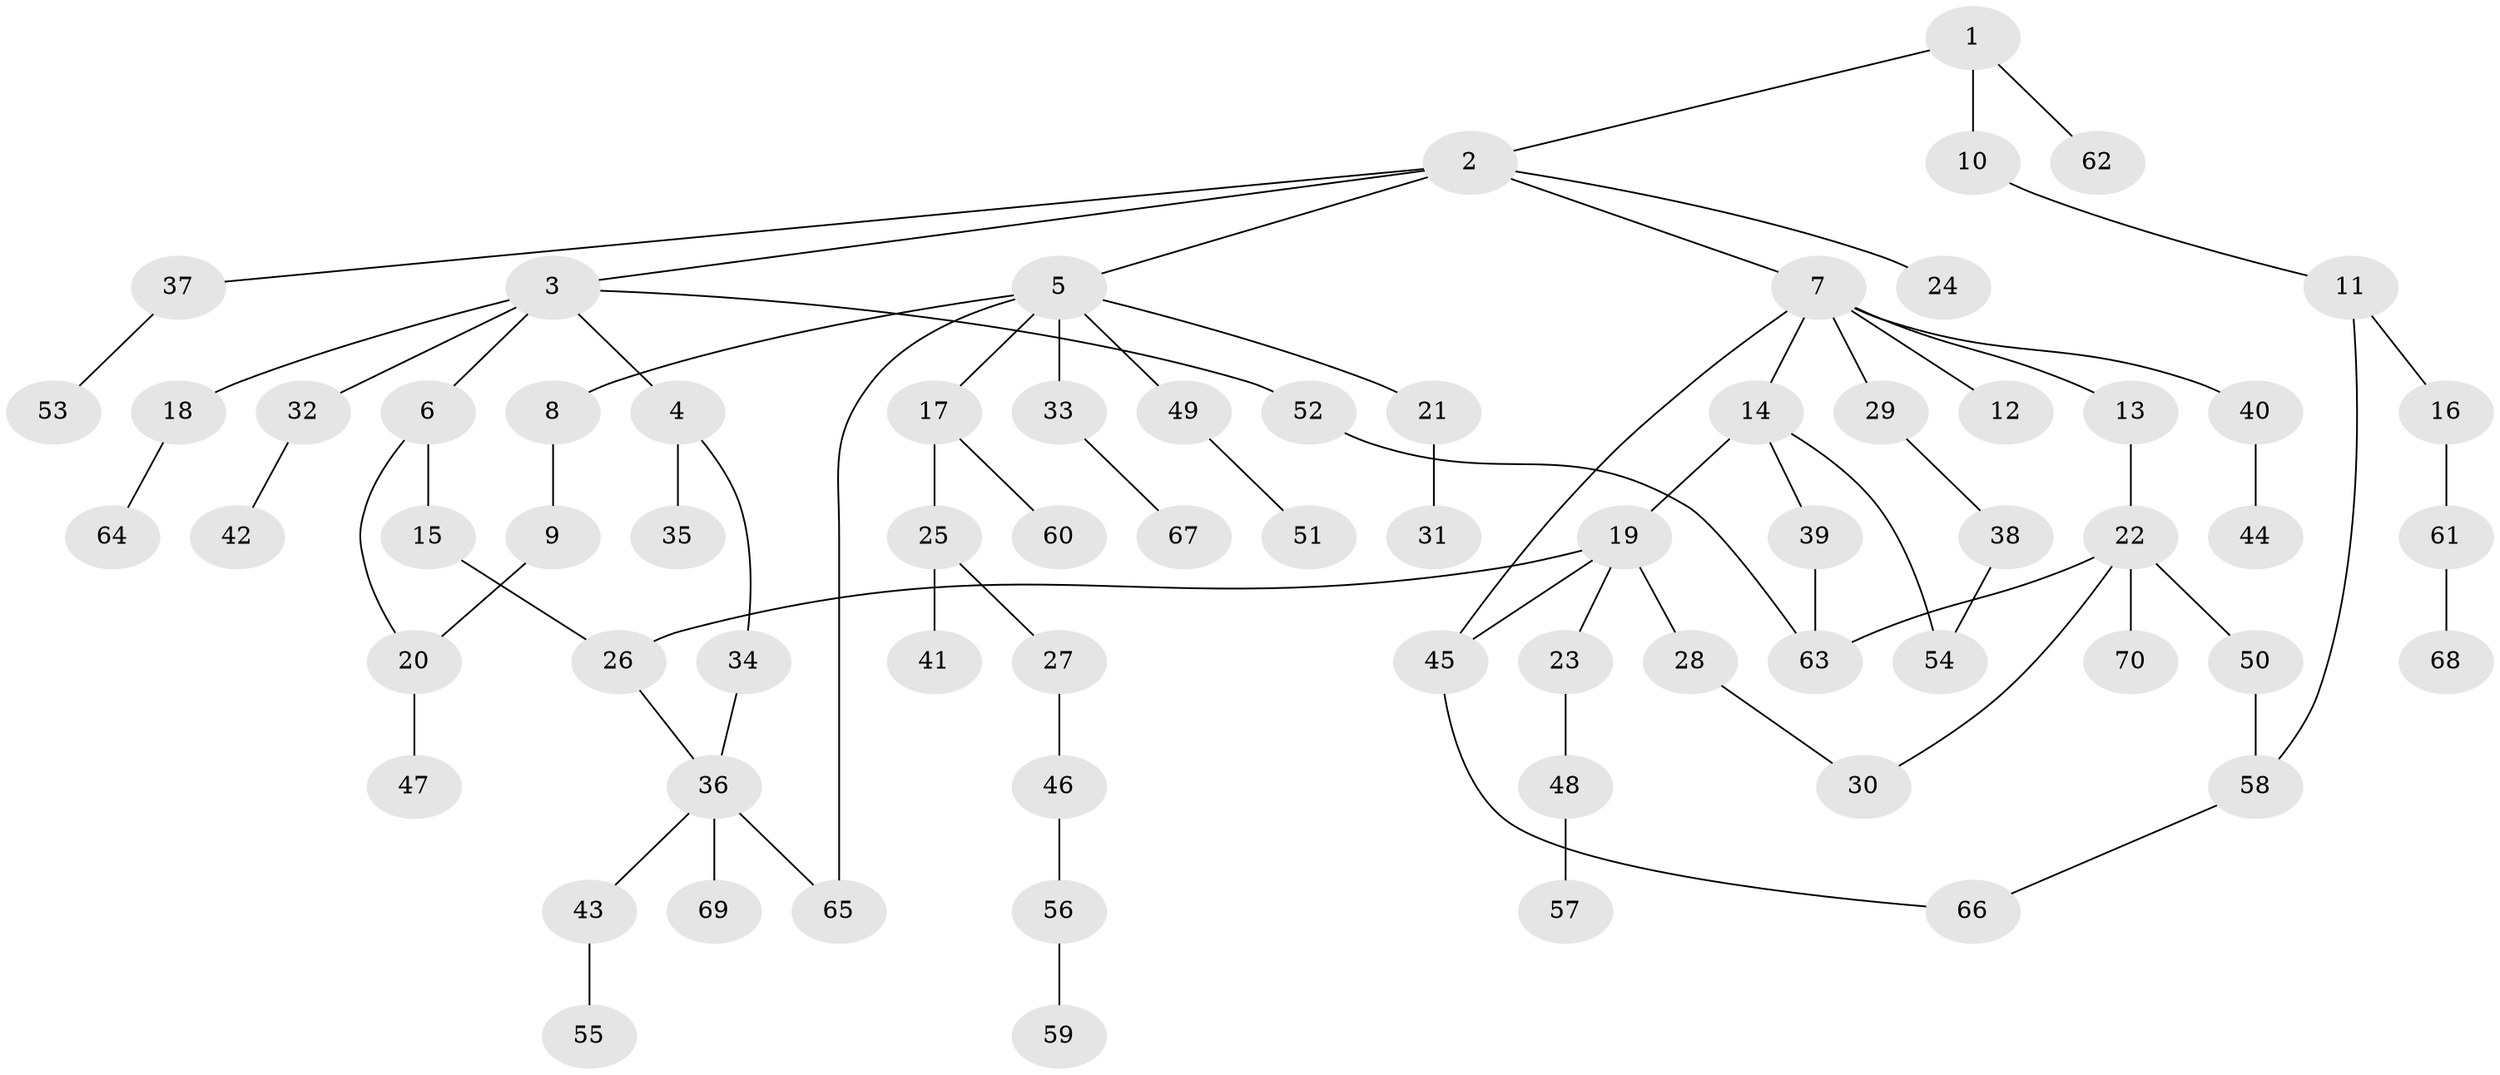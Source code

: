 // Generated by graph-tools (version 1.1) at 2025/10/02/27/25 16:10:53]
// undirected, 70 vertices, 80 edges
graph export_dot {
graph [start="1"]
  node [color=gray90,style=filled];
  1;
  2;
  3;
  4;
  5;
  6;
  7;
  8;
  9;
  10;
  11;
  12;
  13;
  14;
  15;
  16;
  17;
  18;
  19;
  20;
  21;
  22;
  23;
  24;
  25;
  26;
  27;
  28;
  29;
  30;
  31;
  32;
  33;
  34;
  35;
  36;
  37;
  38;
  39;
  40;
  41;
  42;
  43;
  44;
  45;
  46;
  47;
  48;
  49;
  50;
  51;
  52;
  53;
  54;
  55;
  56;
  57;
  58;
  59;
  60;
  61;
  62;
  63;
  64;
  65;
  66;
  67;
  68;
  69;
  70;
  1 -- 2;
  1 -- 10;
  1 -- 62;
  2 -- 3;
  2 -- 5;
  2 -- 7;
  2 -- 24;
  2 -- 37;
  3 -- 4;
  3 -- 6;
  3 -- 18;
  3 -- 32;
  3 -- 52;
  4 -- 34;
  4 -- 35;
  5 -- 8;
  5 -- 17;
  5 -- 21;
  5 -- 33;
  5 -- 49;
  5 -- 65;
  6 -- 15;
  6 -- 20;
  7 -- 12;
  7 -- 13;
  7 -- 14;
  7 -- 29;
  7 -- 40;
  7 -- 45;
  8 -- 9;
  9 -- 20;
  10 -- 11;
  11 -- 16;
  11 -- 58;
  13 -- 22;
  14 -- 19;
  14 -- 39;
  14 -- 54;
  15 -- 26;
  16 -- 61;
  17 -- 25;
  17 -- 60;
  18 -- 64;
  19 -- 23;
  19 -- 26;
  19 -- 28;
  19 -- 45;
  20 -- 47;
  21 -- 31;
  22 -- 30;
  22 -- 50;
  22 -- 70;
  22 -- 63;
  23 -- 48;
  25 -- 27;
  25 -- 41;
  26 -- 36;
  27 -- 46;
  28 -- 30;
  29 -- 38;
  32 -- 42;
  33 -- 67;
  34 -- 36;
  36 -- 43;
  36 -- 69;
  36 -- 65;
  37 -- 53;
  38 -- 54;
  39 -- 63;
  40 -- 44;
  43 -- 55;
  45 -- 66;
  46 -- 56;
  48 -- 57;
  49 -- 51;
  50 -- 58;
  52 -- 63;
  56 -- 59;
  58 -- 66;
  61 -- 68;
}
